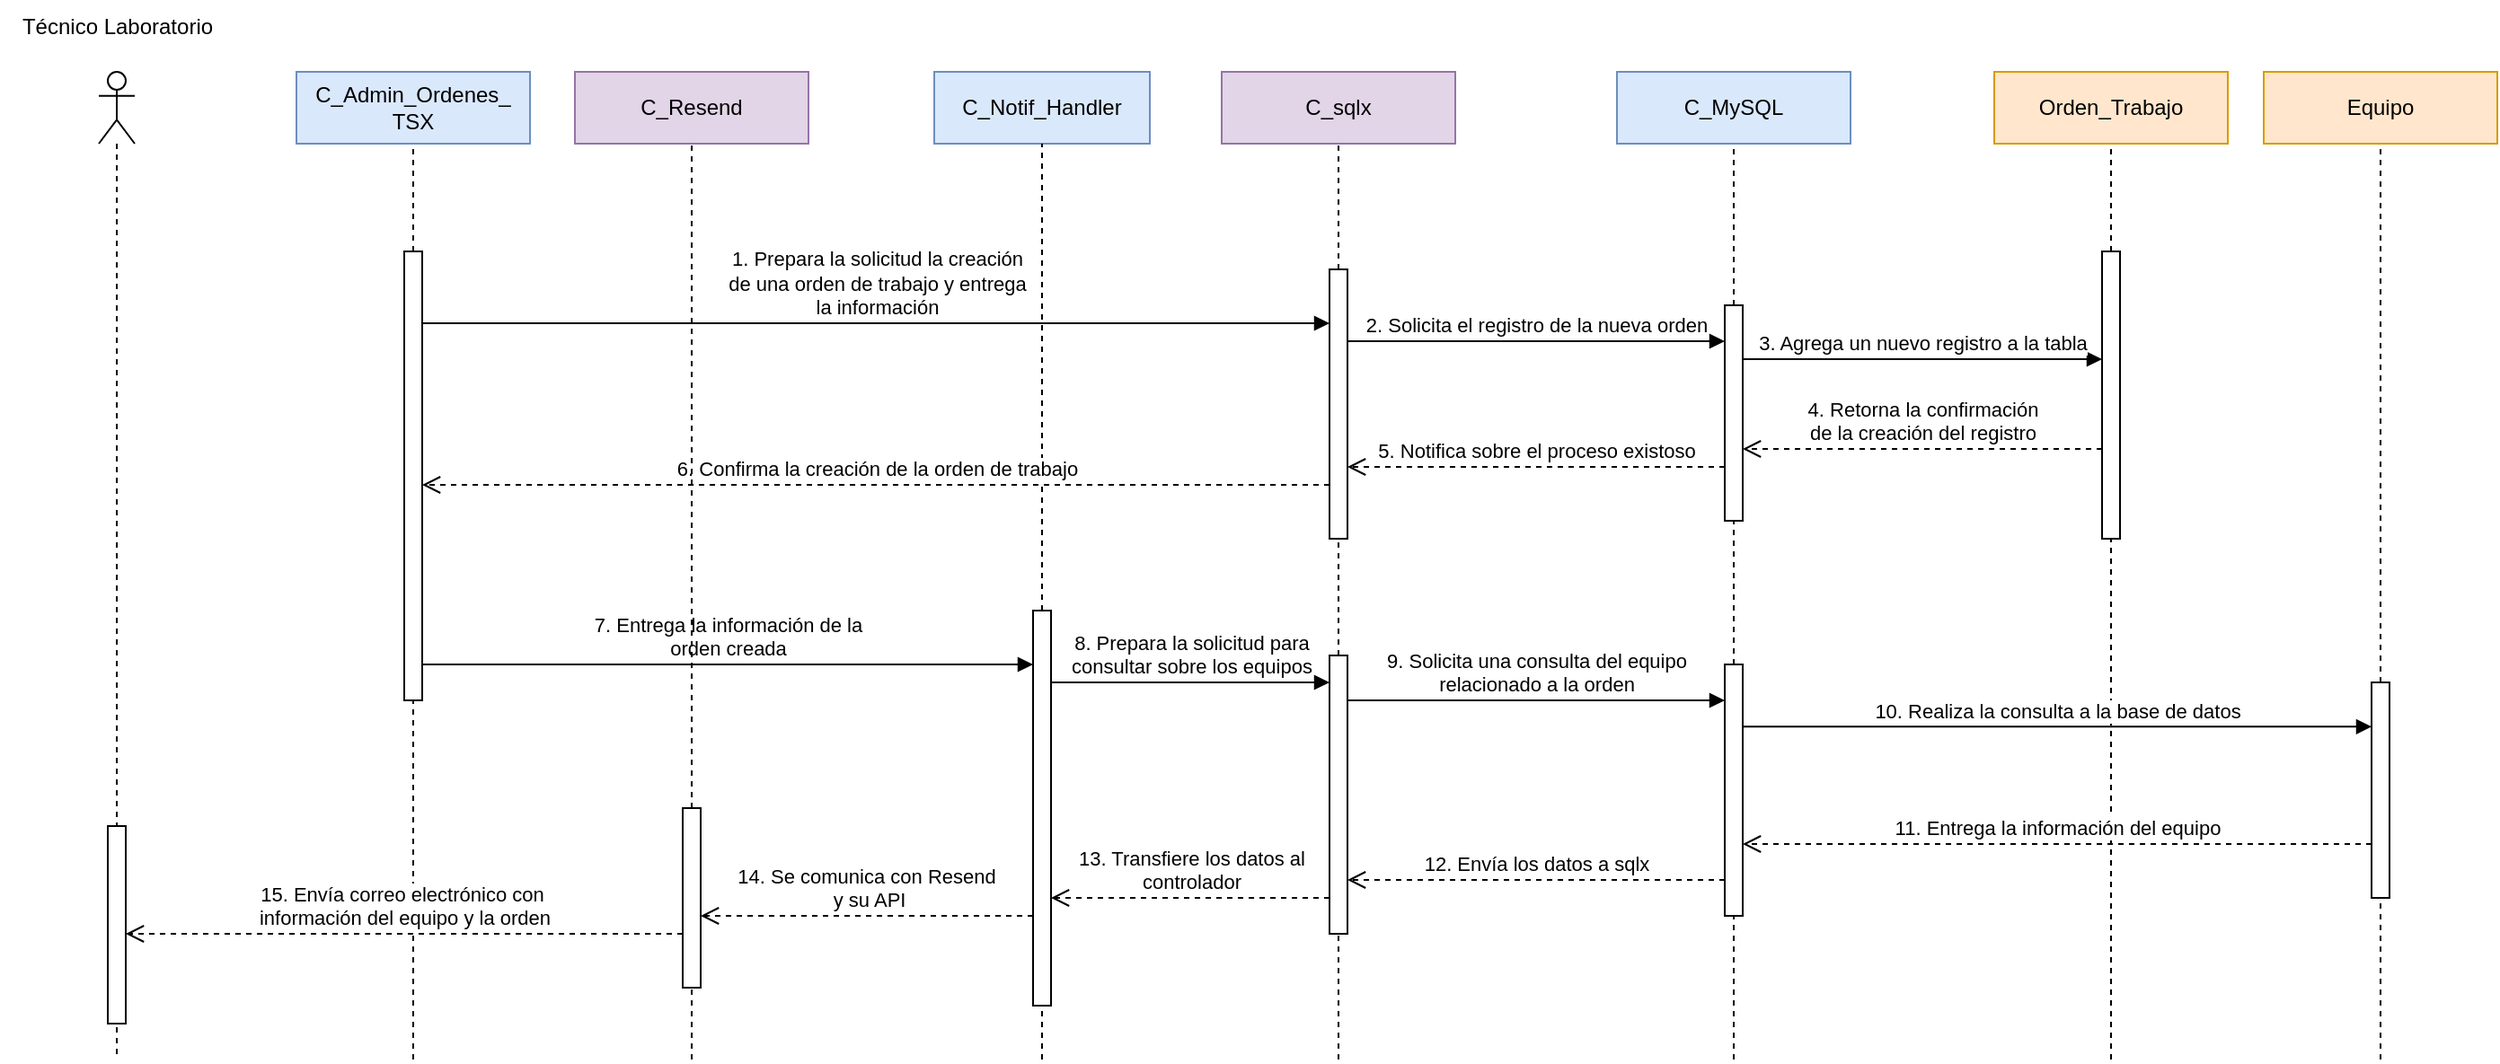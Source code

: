 <mxfile version="27.1.4">
  <diagram name="Página-1" id="SUFmyrqP2pDS9pMDSUQ9">
    <mxGraphModel grid="1" page="0" gridSize="10" guides="1" tooltips="1" connect="1" arrows="1" fold="1" pageScale="1" pageWidth="1100" pageHeight="850" math="0" shadow="0">
      <root>
        <mxCell id="0" />
        <mxCell id="1" parent="0" />
        <mxCell id="uHC8vwtaGwKF_0OvOPry-41" value="" style="shape=umlLifeline;perimeter=lifelinePerimeter;whiteSpace=wrap;html=1;container=1;dropTarget=0;collapsible=0;recursiveResize=0;outlineConnect=0;portConstraint=eastwest;newEdgeStyle={&quot;curved&quot;:0,&quot;rounded&quot;:0};participant=umlActor;" vertex="1" parent="1">
          <mxGeometry x="-85" y="610" width="20" height="550" as="geometry" />
        </mxCell>
        <mxCell id="uHC8vwtaGwKF_0OvOPry-87" value="" style="html=1;points=[[0,0,0,0,5],[0,1,0,0,-5],[1,0,0,0,5],[1,1,0,0,-5]];perimeter=orthogonalPerimeter;outlineConnect=0;targetShapes=umlLifeline;portConstraint=eastwest;newEdgeStyle={&quot;curved&quot;:0,&quot;rounded&quot;:0};" vertex="1" parent="uHC8vwtaGwKF_0OvOPry-41">
          <mxGeometry x="5" y="420" width="10" height="110" as="geometry" />
        </mxCell>
        <mxCell id="uHC8vwtaGwKF_0OvOPry-42" value="Técnico Laboratorio" style="text;html=1;align=center;verticalAlign=middle;resizable=0;points=[];autosize=1;strokeColor=none;fillColor=none;" vertex="1" parent="1">
          <mxGeometry x="-140" y="570" width="130" height="30" as="geometry" />
        </mxCell>
        <mxCell id="uHC8vwtaGwKF_0OvOPry-44" value="C_Notif_Handler" style="rounded=0;whiteSpace=wrap;html=1;fillColor=#dae8fc;strokeColor=#6c8ebf;" vertex="1" parent="1">
          <mxGeometry x="380" y="610" width="120" height="40" as="geometry" />
        </mxCell>
        <mxCell id="uHC8vwtaGwKF_0OvOPry-45" value="" style="endArrow=none;dashed=1;html=1;rounded=0;entryX=0.5;entryY=1;entryDx=0;entryDy=0;" edge="1" parent="1" source="uHC8vwtaGwKF_0OvOPry-82" target="uHC8vwtaGwKF_0OvOPry-44">
          <mxGeometry width="50" height="50" relative="1" as="geometry">
            <mxPoint x="440" y="1160" as="sourcePoint" />
            <mxPoint x="439.5" y="680" as="targetPoint" />
          </mxGeometry>
        </mxCell>
        <mxCell id="uHC8vwtaGwKF_0OvOPry-50" value="C_sqlx" style="rounded=0;whiteSpace=wrap;html=1;fillColor=#e1d5e7;strokeColor=#9673a6;" vertex="1" parent="1">
          <mxGeometry x="540" y="610" width="130" height="40" as="geometry" />
        </mxCell>
        <mxCell id="uHC8vwtaGwKF_0OvOPry-51" value="" style="endArrow=none;dashed=1;html=1;rounded=0;entryX=0.5;entryY=1;entryDx=0;entryDy=0;" edge="1" parent="1" source="uHC8vwtaGwKF_0OvOPry-59" target="uHC8vwtaGwKF_0OvOPry-50">
          <mxGeometry width="50" height="50" relative="1" as="geometry">
            <mxPoint x="605" y="1160" as="sourcePoint" />
            <mxPoint x="599.5" y="680" as="targetPoint" />
          </mxGeometry>
        </mxCell>
        <mxCell id="uHC8vwtaGwKF_0OvOPry-52" value="Orden_Trabajo" style="rounded=0;whiteSpace=wrap;html=1;fillColor=#ffe6cc;strokeColor=#d79b00;" vertex="1" parent="1">
          <mxGeometry x="970" y="610" width="130" height="40" as="geometry" />
        </mxCell>
        <mxCell id="uHC8vwtaGwKF_0OvOPry-53" value="" style="endArrow=none;dashed=1;html=1;rounded=0;entryX=0.5;entryY=1;entryDx=0;entryDy=0;" edge="1" parent="1" source="uHC8vwtaGwKF_0OvOPry-63" target="uHC8vwtaGwKF_0OvOPry-52">
          <mxGeometry width="50" height="50" relative="1" as="geometry">
            <mxPoint x="1035" y="1160" as="sourcePoint" />
            <mxPoint x="1029.5" y="680" as="targetPoint" />
          </mxGeometry>
        </mxCell>
        <mxCell id="uHC8vwtaGwKF_0OvOPry-54" value="C_MySQL" style="rounded=0;whiteSpace=wrap;html=1;fillColor=#dae8fc;strokeColor=#6c8ebf;" vertex="1" parent="1">
          <mxGeometry x="760" y="610" width="130" height="40" as="geometry" />
        </mxCell>
        <mxCell id="uHC8vwtaGwKF_0OvOPry-55" value="" style="endArrow=none;dashed=1;html=1;rounded=0;entryX=0.5;entryY=1;entryDx=0;entryDy=0;" edge="1" parent="1" source="uHC8vwtaGwKF_0OvOPry-61" target="uHC8vwtaGwKF_0OvOPry-54">
          <mxGeometry width="50" height="50" relative="1" as="geometry">
            <mxPoint x="825" y="1160" as="sourcePoint" />
            <mxPoint x="819.5" y="680" as="targetPoint" />
          </mxGeometry>
        </mxCell>
        <mxCell id="uHC8vwtaGwKF_0OvOPry-58" value="" style="endArrow=none;dashed=1;html=1;rounded=0;entryX=0.5;entryY=1;entryDx=0;entryDy=0;" edge="1" parent="1" source="uHC8vwtaGwKF_0OvOPry-90" target="uHC8vwtaGwKF_0OvOPry-59">
          <mxGeometry width="50" height="50" relative="1" as="geometry">
            <mxPoint x="605" y="1160" as="sourcePoint" />
            <mxPoint x="605" y="650" as="targetPoint" />
          </mxGeometry>
        </mxCell>
        <mxCell id="uHC8vwtaGwKF_0OvOPry-59" value="" style="html=1;points=[[0,0,0,0,5],[0,1,0,0,-5],[1,0,0,0,5],[1,1,0,0,-5]];perimeter=orthogonalPerimeter;outlineConnect=0;targetShapes=umlLifeline;portConstraint=eastwest;newEdgeStyle={&quot;curved&quot;:0,&quot;rounded&quot;:0};" vertex="1" parent="1">
          <mxGeometry x="600" y="720" width="10" height="150" as="geometry" />
        </mxCell>
        <mxCell id="uHC8vwtaGwKF_0OvOPry-62" value="" style="endArrow=none;dashed=1;html=1;rounded=0;entryX=0.5;entryY=1;entryDx=0;entryDy=0;" edge="1" parent="1" source="uHC8vwtaGwKF_0OvOPry-92" target="uHC8vwtaGwKF_0OvOPry-61">
          <mxGeometry width="50" height="50" relative="1" as="geometry">
            <mxPoint x="825" y="1160" as="sourcePoint" />
            <mxPoint x="825" y="650" as="targetPoint" />
          </mxGeometry>
        </mxCell>
        <mxCell id="uHC8vwtaGwKF_0OvOPry-61" value="" style="html=1;points=[[0,0,0,0,5],[0,1,0,0,-5],[1,0,0,0,5],[1,1,0,0,-5]];perimeter=orthogonalPerimeter;outlineConnect=0;targetShapes=umlLifeline;portConstraint=eastwest;newEdgeStyle={&quot;curved&quot;:0,&quot;rounded&quot;:0};" vertex="1" parent="1">
          <mxGeometry x="820" y="740" width="10" height="120" as="geometry" />
        </mxCell>
        <mxCell id="uHC8vwtaGwKF_0OvOPry-64" value="" style="endArrow=none;dashed=1;html=1;rounded=0;entryX=0.5;entryY=1;entryDx=0;entryDy=0;" edge="1" parent="1" target="uHC8vwtaGwKF_0OvOPry-63">
          <mxGeometry width="50" height="50" relative="1" as="geometry">
            <mxPoint x="1035" y="1160" as="sourcePoint" />
            <mxPoint x="1035" y="650" as="targetPoint" />
          </mxGeometry>
        </mxCell>
        <mxCell id="uHC8vwtaGwKF_0OvOPry-63" value="" style="html=1;points=[[0,0,0,0,5],[0,1,0,0,-5],[1,0,0,0,5],[1,1,0,0,-5]];perimeter=orthogonalPerimeter;outlineConnect=0;targetShapes=umlLifeline;portConstraint=eastwest;newEdgeStyle={&quot;curved&quot;:0,&quot;rounded&quot;:0};" vertex="1" parent="1">
          <mxGeometry x="1030" y="710" width="10" height="160" as="geometry" />
        </mxCell>
        <mxCell id="uHC8vwtaGwKF_0OvOPry-65" value="&lt;div&gt;1. Prepara la solicitud la creación&lt;/div&gt;&lt;div&gt;de una orden de trabajo y entrega&lt;/div&gt;&lt;div&gt;la información&lt;/div&gt;" style="html=1;verticalAlign=bottom;endArrow=block;curved=0;rounded=0;" edge="1" parent="1" source="uHC8vwtaGwKF_0OvOPry-78">
          <mxGeometry width="80" relative="1" as="geometry">
            <mxPoint x="410" y="750" as="sourcePoint" />
            <mxPoint x="600" y="750" as="targetPoint" />
          </mxGeometry>
        </mxCell>
        <mxCell id="uHC8vwtaGwKF_0OvOPry-66" value="2. Solicita el registro de la nueva orden" style="html=1;verticalAlign=bottom;endArrow=block;curved=0;rounded=0;" edge="1" parent="1">
          <mxGeometry width="80" relative="1" as="geometry">
            <mxPoint x="610" y="760" as="sourcePoint" />
            <mxPoint x="820" y="760" as="targetPoint" />
          </mxGeometry>
        </mxCell>
        <mxCell id="uHC8vwtaGwKF_0OvOPry-67" value="3. Agrega un nuevo registro a la tabla" style="html=1;verticalAlign=bottom;endArrow=block;curved=0;rounded=0;" edge="1" parent="1">
          <mxGeometry width="80" relative="1" as="geometry">
            <mxPoint x="830" y="770" as="sourcePoint" />
            <mxPoint x="1030" y="770" as="targetPoint" />
          </mxGeometry>
        </mxCell>
        <mxCell id="uHC8vwtaGwKF_0OvOPry-68" value="&lt;div&gt;4. Retorna la confirmación&lt;/div&gt;&lt;div&gt;de la creación del registro&lt;/div&gt;" style="html=1;verticalAlign=bottom;endArrow=open;dashed=1;endSize=8;curved=0;rounded=0;" edge="1" parent="1">
          <mxGeometry relative="1" as="geometry">
            <mxPoint x="1030" y="820" as="sourcePoint" />
            <mxPoint x="830" y="820" as="targetPoint" />
          </mxGeometry>
        </mxCell>
        <mxCell id="uHC8vwtaGwKF_0OvOPry-69" value="5. Notifica sobre el proceso existoso" style="html=1;verticalAlign=bottom;endArrow=open;dashed=1;endSize=8;curved=0;rounded=0;" edge="1" parent="1">
          <mxGeometry x="-0.002" relative="1" as="geometry">
            <mxPoint x="820" y="830" as="sourcePoint" />
            <mxPoint x="610" y="830" as="targetPoint" />
            <mxPoint as="offset" />
          </mxGeometry>
        </mxCell>
        <mxCell id="uHC8vwtaGwKF_0OvOPry-70" value="6. Confirma la creación de la orden de trabajo" style="html=1;verticalAlign=bottom;endArrow=open;dashed=1;endSize=8;curved=0;rounded=0;" edge="1" parent="1" target="uHC8vwtaGwKF_0OvOPry-78">
          <mxGeometry relative="1" as="geometry">
            <mxPoint x="600" y="840" as="sourcePoint" />
            <mxPoint x="410" y="840" as="targetPoint" />
          </mxGeometry>
        </mxCell>
        <mxCell id="uHC8vwtaGwKF_0OvOPry-75" value="&lt;div&gt;C_Admin_Ordenes_&lt;/div&gt;&lt;div&gt;TSX&lt;/div&gt;" style="rounded=0;whiteSpace=wrap;html=1;fillColor=#dae8fc;strokeColor=#6c8ebf;" vertex="1" parent="1">
          <mxGeometry x="25" y="610" width="130" height="40" as="geometry" />
        </mxCell>
        <mxCell id="uHC8vwtaGwKF_0OvOPry-76" value="" style="endArrow=none;dashed=1;html=1;rounded=0;entryX=0.5;entryY=1;entryDx=0;entryDy=0;" edge="1" parent="1" source="uHC8vwtaGwKF_0OvOPry-78" target="uHC8vwtaGwKF_0OvOPry-75">
          <mxGeometry width="50" height="50" relative="1" as="geometry">
            <mxPoint x="90" y="1160" as="sourcePoint" />
            <mxPoint x="84.5" y="680" as="targetPoint" />
          </mxGeometry>
        </mxCell>
        <mxCell id="uHC8vwtaGwKF_0OvOPry-77" value="" style="endArrow=none;dashed=1;html=1;rounded=0;entryX=0.5;entryY=1;entryDx=0;entryDy=0;" edge="1" parent="1" target="uHC8vwtaGwKF_0OvOPry-78">
          <mxGeometry width="50" height="50" relative="1" as="geometry">
            <mxPoint x="90" y="1160" as="sourcePoint" />
            <mxPoint x="90" y="650" as="targetPoint" />
          </mxGeometry>
        </mxCell>
        <mxCell id="uHC8vwtaGwKF_0OvOPry-78" value="" style="html=1;points=[[0,0,0,0,5],[0,1,0,0,-5],[1,0,0,0,5],[1,1,0,0,-5]];perimeter=orthogonalPerimeter;outlineConnect=0;targetShapes=umlLifeline;portConstraint=eastwest;newEdgeStyle={&quot;curved&quot;:0,&quot;rounded&quot;:0};" vertex="1" parent="1">
          <mxGeometry x="85" y="710" width="10" height="250" as="geometry" />
        </mxCell>
        <mxCell id="uHC8vwtaGwKF_0OvOPry-81" value="" style="endArrow=none;dashed=1;html=1;rounded=0;entryX=0.5;entryY=1;entryDx=0;entryDy=0;" edge="1" parent="1" target="uHC8vwtaGwKF_0OvOPry-82">
          <mxGeometry width="50" height="50" relative="1" as="geometry">
            <mxPoint x="440" y="1160" as="sourcePoint" />
            <mxPoint x="440" y="650" as="targetPoint" />
          </mxGeometry>
        </mxCell>
        <mxCell id="uHC8vwtaGwKF_0OvOPry-82" value="" style="html=1;points=[[0,0,0,0,5],[0,1,0,0,-5],[1,0,0,0,5],[1,1,0,0,-5]];perimeter=orthogonalPerimeter;outlineConnect=0;targetShapes=umlLifeline;portConstraint=eastwest;newEdgeStyle={&quot;curved&quot;:0,&quot;rounded&quot;:0};" vertex="1" parent="1">
          <mxGeometry x="435" y="910" width="10" height="220" as="geometry" />
        </mxCell>
        <mxCell id="uHC8vwtaGwKF_0OvOPry-83" value="Equipo" style="rounded=0;whiteSpace=wrap;html=1;fillColor=#ffe6cc;strokeColor=#d79b00;" vertex="1" parent="1">
          <mxGeometry x="1120" y="610" width="130" height="40" as="geometry" />
        </mxCell>
        <mxCell id="uHC8vwtaGwKF_0OvOPry-84" value="" style="endArrow=none;dashed=1;html=1;rounded=0;entryX=0.5;entryY=1;entryDx=0;entryDy=0;" edge="1" parent="1" source="uHC8vwtaGwKF_0OvOPry-86" target="uHC8vwtaGwKF_0OvOPry-83">
          <mxGeometry width="50" height="50" relative="1" as="geometry">
            <mxPoint x="1185" y="1160" as="sourcePoint" />
            <mxPoint x="1179.5" y="680" as="targetPoint" />
          </mxGeometry>
        </mxCell>
        <mxCell id="uHC8vwtaGwKF_0OvOPry-85" value="" style="endArrow=none;dashed=1;html=1;rounded=0;entryX=0.5;entryY=1;entryDx=0;entryDy=0;" edge="1" parent="1" target="uHC8vwtaGwKF_0OvOPry-86">
          <mxGeometry width="50" height="50" relative="1" as="geometry">
            <mxPoint x="1185" y="1160" as="sourcePoint" />
            <mxPoint x="1185" y="650" as="targetPoint" />
          </mxGeometry>
        </mxCell>
        <mxCell id="uHC8vwtaGwKF_0OvOPry-86" value="" style="html=1;points=[[0,0,0,0,5],[0,1,0,0,-5],[1,0,0,0,5],[1,1,0,0,-5]];perimeter=orthogonalPerimeter;outlineConnect=0;targetShapes=umlLifeline;portConstraint=eastwest;newEdgeStyle={&quot;curved&quot;:0,&quot;rounded&quot;:0};" vertex="1" parent="1">
          <mxGeometry x="1180" y="950" width="10" height="120" as="geometry" />
        </mxCell>
        <mxCell id="uHC8vwtaGwKF_0OvOPry-88" value="&lt;div&gt;7. Entrega la información de la&lt;/div&gt;&lt;div&gt;orden creada&lt;/div&gt;" style="html=1;verticalAlign=bottom;endArrow=block;curved=0;rounded=0;exitX=1;exitY=0.92;exitDx=0;exitDy=0;exitPerimeter=0;" edge="1" parent="1" source="uHC8vwtaGwKF_0OvOPry-78">
          <mxGeometry width="80" relative="1" as="geometry">
            <mxPoint x="280" y="940" as="sourcePoint" />
            <mxPoint x="435" y="940" as="targetPoint" />
          </mxGeometry>
        </mxCell>
        <mxCell id="uHC8vwtaGwKF_0OvOPry-89" value="" style="endArrow=none;dashed=1;html=1;rounded=0;entryX=0.5;entryY=1;entryDx=0;entryDy=0;" edge="1" parent="1" target="uHC8vwtaGwKF_0OvOPry-90">
          <mxGeometry width="50" height="50" relative="1" as="geometry">
            <mxPoint x="605" y="1160" as="sourcePoint" />
            <mxPoint x="605" y="880" as="targetPoint" />
          </mxGeometry>
        </mxCell>
        <mxCell id="uHC8vwtaGwKF_0OvOPry-90" value="" style="html=1;points=[[0,0,0,0,5],[0,1,0,0,-5],[1,0,0,0,5],[1,1,0,0,-5]];perimeter=orthogonalPerimeter;outlineConnect=0;targetShapes=umlLifeline;portConstraint=eastwest;newEdgeStyle={&quot;curved&quot;:0,&quot;rounded&quot;:0};" vertex="1" parent="1">
          <mxGeometry x="600" y="935" width="10" height="155" as="geometry" />
        </mxCell>
        <mxCell id="uHC8vwtaGwKF_0OvOPry-91" value="" style="endArrow=none;dashed=1;html=1;rounded=0;entryX=0.5;entryY=1;entryDx=0;entryDy=0;" edge="1" parent="1" target="uHC8vwtaGwKF_0OvOPry-92">
          <mxGeometry width="50" height="50" relative="1" as="geometry">
            <mxPoint x="825" y="1160" as="sourcePoint" />
            <mxPoint x="825" y="870" as="targetPoint" />
          </mxGeometry>
        </mxCell>
        <mxCell id="uHC8vwtaGwKF_0OvOPry-92" value="" style="html=1;points=[[0,0,0,0,5],[0,1,0,0,-5],[1,0,0,0,5],[1,1,0,0,-5]];perimeter=orthogonalPerimeter;outlineConnect=0;targetShapes=umlLifeline;portConstraint=eastwest;newEdgeStyle={&quot;curved&quot;:0,&quot;rounded&quot;:0};" vertex="1" parent="1">
          <mxGeometry x="820" y="940" width="10" height="140" as="geometry" />
        </mxCell>
        <mxCell id="uHC8vwtaGwKF_0OvOPry-94" value="&lt;div&gt;8. Prepara la solicitud para&lt;/div&gt;&lt;div&gt;consultar sobre los equipos&lt;/div&gt;" style="html=1;verticalAlign=bottom;endArrow=block;curved=0;rounded=0;" edge="1" parent="1">
          <mxGeometry width="80" relative="1" as="geometry">
            <mxPoint x="445" y="950" as="sourcePoint" />
            <mxPoint x="600" y="950" as="targetPoint" />
          </mxGeometry>
        </mxCell>
        <mxCell id="uHC8vwtaGwKF_0OvOPry-95" value="&lt;div&gt;9. Solicita una consulta del equipo&lt;/div&gt;&lt;div&gt;relacionado a la orden&lt;/div&gt;" style="html=1;verticalAlign=bottom;endArrow=block;curved=0;rounded=0;" edge="1" parent="1">
          <mxGeometry width="80" relative="1" as="geometry">
            <mxPoint x="610" y="960" as="sourcePoint" />
            <mxPoint x="820" y="960" as="targetPoint" />
          </mxGeometry>
        </mxCell>
        <mxCell id="uHC8vwtaGwKF_0OvOPry-96" value="10. Realiza la consulta a la base de datos" style="html=1;verticalAlign=bottom;endArrow=block;curved=0;rounded=0;" edge="1" parent="1">
          <mxGeometry width="80" relative="1" as="geometry">
            <mxPoint x="830" y="974.66" as="sourcePoint" />
            <mxPoint x="1180" y="974.66" as="targetPoint" />
          </mxGeometry>
        </mxCell>
        <mxCell id="uHC8vwtaGwKF_0OvOPry-97" value="11. Entrega la información del equipo" style="html=1;verticalAlign=bottom;endArrow=open;dashed=1;endSize=8;curved=0;rounded=0;" edge="1" parent="1">
          <mxGeometry relative="1" as="geometry">
            <mxPoint x="1180" y="1040" as="sourcePoint" />
            <mxPoint x="830" y="1040" as="targetPoint" />
          </mxGeometry>
        </mxCell>
        <mxCell id="uHC8vwtaGwKF_0OvOPry-99" value="12. Envía los datos a sqlx" style="html=1;verticalAlign=bottom;endArrow=open;dashed=1;endSize=8;curved=0;rounded=0;" edge="1" parent="1">
          <mxGeometry relative="1" as="geometry">
            <mxPoint x="820" y="1060" as="sourcePoint" />
            <mxPoint x="610" y="1060" as="targetPoint" />
          </mxGeometry>
        </mxCell>
        <mxCell id="uHC8vwtaGwKF_0OvOPry-100" value="&lt;div&gt;13. Transfiere los datos al&lt;/div&gt;&lt;div&gt;controlador&lt;/div&gt;" style="html=1;verticalAlign=bottom;endArrow=open;dashed=1;endSize=8;curved=0;rounded=0;" edge="1" parent="1">
          <mxGeometry relative="1" as="geometry">
            <mxPoint x="600" y="1070" as="sourcePoint" />
            <mxPoint x="445" y="1070" as="targetPoint" />
            <mxPoint as="offset" />
          </mxGeometry>
        </mxCell>
        <mxCell id="uHC8vwtaGwKF_0OvOPry-105" value="&lt;div&gt;15. Envía correo electrónico con&amp;nbsp;&lt;/div&gt;&lt;div&gt;información del equipo y la orden&lt;/div&gt;" style="html=1;verticalAlign=bottom;endArrow=open;dashed=1;endSize=8;curved=0;rounded=0;" edge="1" parent="1">
          <mxGeometry relative="1" as="geometry">
            <mxPoint x="240" y="1090" as="sourcePoint" />
            <mxPoint x="-70" y="1090" as="targetPoint" />
            <Array as="points">
              <mxPoint x="80" y="1090" />
            </Array>
          </mxGeometry>
        </mxCell>
        <mxCell id="lhJcdTdQTaXwHqy-qIqw-1" value="&lt;div&gt;C_Resend&lt;/div&gt;" style="rounded=0;whiteSpace=wrap;html=1;fillColor=#e1d5e7;strokeColor=#9673a6;" vertex="1" parent="1">
          <mxGeometry x="180" y="610" width="130" height="40" as="geometry" />
        </mxCell>
        <mxCell id="lhJcdTdQTaXwHqy-qIqw-2" value="" style="endArrow=none;dashed=1;html=1;rounded=0;entryX=0.5;entryY=1;entryDx=0;entryDy=0;" edge="1" parent="1" source="lhJcdTdQTaXwHqy-qIqw-4" target="lhJcdTdQTaXwHqy-qIqw-1">
          <mxGeometry width="50" height="50" relative="1" as="geometry">
            <mxPoint x="245" y="1160" as="sourcePoint" />
            <mxPoint x="239.5" y="680" as="targetPoint" />
          </mxGeometry>
        </mxCell>
        <mxCell id="lhJcdTdQTaXwHqy-qIqw-3" value="" style="endArrow=none;dashed=1;html=1;rounded=0;entryX=0.5;entryY=1;entryDx=0;entryDy=0;" edge="1" parent="1" target="lhJcdTdQTaXwHqy-qIqw-4">
          <mxGeometry width="50" height="50" relative="1" as="geometry">
            <mxPoint x="245" y="1160" as="sourcePoint" />
            <mxPoint x="245" y="650" as="targetPoint" />
          </mxGeometry>
        </mxCell>
        <mxCell id="lhJcdTdQTaXwHqy-qIqw-4" value="" style="html=1;points=[[0,0,0,0,5],[0,1,0,0,-5],[1,0,0,0,5],[1,1,0,0,-5]];perimeter=orthogonalPerimeter;outlineConnect=0;targetShapes=umlLifeline;portConstraint=eastwest;newEdgeStyle={&quot;curved&quot;:0,&quot;rounded&quot;:0};" vertex="1" parent="1">
          <mxGeometry x="240" y="1020" width="10" height="100" as="geometry" />
        </mxCell>
        <mxCell id="yWjTBQlg8U_4tw-34JQA-1" value="&lt;div&gt;14. Se comunica con Resend&lt;/div&gt;&lt;div&gt;&amp;nbsp;y su API&lt;/div&gt;" style="html=1;verticalAlign=bottom;endArrow=open;dashed=1;endSize=8;curved=0;rounded=0;" edge="1" parent="1">
          <mxGeometry x="0.005" relative="1" as="geometry">
            <mxPoint x="435" y="1080" as="sourcePoint" />
            <mxPoint x="250" y="1080" as="targetPoint" />
            <mxPoint as="offset" />
          </mxGeometry>
        </mxCell>
      </root>
    </mxGraphModel>
  </diagram>
</mxfile>
